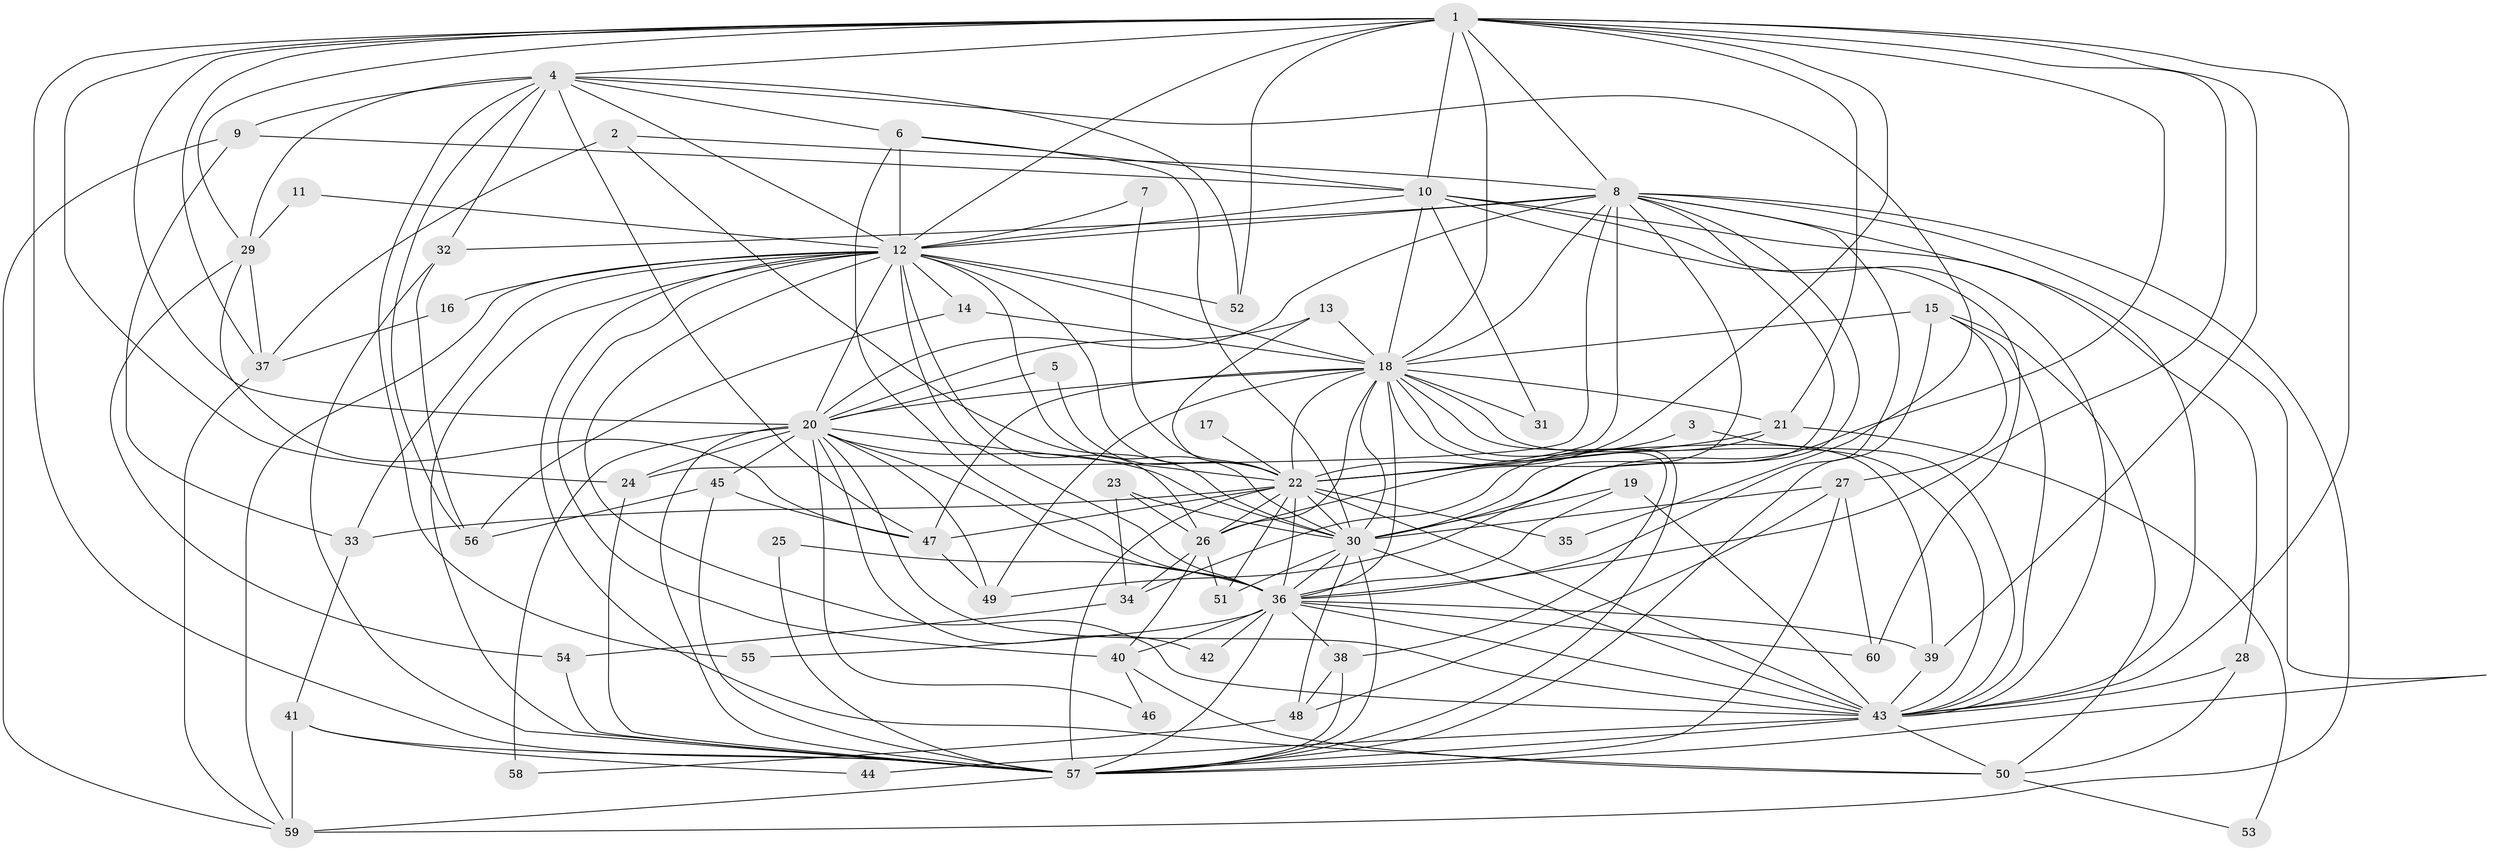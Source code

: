 // original degree distribution, {24: 0.025, 25: 0.008333333333333333, 21: 0.008333333333333333, 20: 0.025, 19: 0.008333333333333333, 18: 0.008333333333333333, 3: 0.14166666666666666, 9: 0.008333333333333333, 4: 0.10833333333333334, 11: 0.008333333333333333, 2: 0.575, 6: 0.03333333333333333, 7: 0.008333333333333333, 5: 0.025, 8: 0.008333333333333333}
// Generated by graph-tools (version 1.1) at 2025/01/03/09/25 03:01:32]
// undirected, 60 vertices, 185 edges
graph export_dot {
graph [start="1"]
  node [color=gray90,style=filled];
  1;
  2;
  3;
  4;
  5;
  6;
  7;
  8;
  9;
  10;
  11;
  12;
  13;
  14;
  15;
  16;
  17;
  18;
  19;
  20;
  21;
  22;
  23;
  24;
  25;
  26;
  27;
  28;
  29;
  30;
  31;
  32;
  33;
  34;
  35;
  36;
  37;
  38;
  39;
  40;
  41;
  42;
  43;
  44;
  45;
  46;
  47;
  48;
  49;
  50;
  51;
  52;
  53;
  54;
  55;
  56;
  57;
  58;
  59;
  60;
  1 -- 4 [weight=1.0];
  1 -- 8 [weight=2.0];
  1 -- 10 [weight=1.0];
  1 -- 12 [weight=1.0];
  1 -- 18 [weight=1.0];
  1 -- 20 [weight=1.0];
  1 -- 21 [weight=1.0];
  1 -- 22 [weight=1.0];
  1 -- 24 [weight=1.0];
  1 -- 29 [weight=1.0];
  1 -- 30 [weight=1.0];
  1 -- 36 [weight=1.0];
  1 -- 37 [weight=1.0];
  1 -- 39 [weight=1.0];
  1 -- 43 [weight=1.0];
  1 -- 52 [weight=1.0];
  1 -- 57 [weight=1.0];
  2 -- 8 [weight=1.0];
  2 -- 30 [weight=1.0];
  2 -- 37 [weight=1.0];
  3 -- 22 [weight=1.0];
  3 -- 43 [weight=1.0];
  4 -- 6 [weight=1.0];
  4 -- 9 [weight=1.0];
  4 -- 12 [weight=1.0];
  4 -- 29 [weight=1.0];
  4 -- 32 [weight=1.0];
  4 -- 35 [weight=1.0];
  4 -- 47 [weight=1.0];
  4 -- 52 [weight=1.0];
  4 -- 55 [weight=1.0];
  4 -- 56 [weight=1.0];
  5 -- 20 [weight=1.0];
  5 -- 22 [weight=1.0];
  6 -- 10 [weight=1.0];
  6 -- 12 [weight=2.0];
  6 -- 30 [weight=1.0];
  6 -- 36 [weight=1.0];
  7 -- 12 [weight=1.0];
  7 -- 22 [weight=1.0];
  8 -- 12 [weight=1.0];
  8 -- 18 [weight=2.0];
  8 -- 20 [weight=1.0];
  8 -- 22 [weight=2.0];
  8 -- 24 [weight=1.0];
  8 -- 26 [weight=1.0];
  8 -- 30 [weight=1.0];
  8 -- 32 [weight=1.0];
  8 -- 36 [weight=1.0];
  8 -- 43 [weight=1.0];
  8 -- 49 [weight=1.0];
  8 -- 57 [weight=2.0];
  8 -- 59 [weight=1.0];
  9 -- 10 [weight=1.0];
  9 -- 33 [weight=1.0];
  9 -- 59 [weight=1.0];
  10 -- 12 [weight=1.0];
  10 -- 18 [weight=1.0];
  10 -- 28 [weight=1.0];
  10 -- 31 [weight=1.0];
  10 -- 43 [weight=1.0];
  10 -- 60 [weight=1.0];
  11 -- 12 [weight=1.0];
  11 -- 29 [weight=1.0];
  12 -- 14 [weight=1.0];
  12 -- 16 [weight=1.0];
  12 -- 18 [weight=1.0];
  12 -- 20 [weight=1.0];
  12 -- 22 [weight=1.0];
  12 -- 26 [weight=1.0];
  12 -- 30 [weight=1.0];
  12 -- 33 [weight=1.0];
  12 -- 36 [weight=1.0];
  12 -- 40 [weight=1.0];
  12 -- 43 [weight=2.0];
  12 -- 50 [weight=1.0];
  12 -- 52 [weight=1.0];
  12 -- 57 [weight=1.0];
  12 -- 59 [weight=1.0];
  13 -- 18 [weight=1.0];
  13 -- 20 [weight=1.0];
  13 -- 22 [weight=1.0];
  14 -- 18 [weight=1.0];
  14 -- 56 [weight=1.0];
  15 -- 18 [weight=1.0];
  15 -- 27 [weight=1.0];
  15 -- 43 [weight=1.0];
  15 -- 50 [weight=1.0];
  15 -- 57 [weight=1.0];
  16 -- 37 [weight=1.0];
  17 -- 22 [weight=1.0];
  18 -- 20 [weight=3.0];
  18 -- 21 [weight=1.0];
  18 -- 22 [weight=1.0];
  18 -- 26 [weight=1.0];
  18 -- 30 [weight=1.0];
  18 -- 31 [weight=1.0];
  18 -- 36 [weight=1.0];
  18 -- 38 [weight=1.0];
  18 -- 39 [weight=1.0];
  18 -- 43 [weight=2.0];
  18 -- 47 [weight=1.0];
  18 -- 49 [weight=1.0];
  18 -- 57 [weight=1.0];
  19 -- 30 [weight=1.0];
  19 -- 36 [weight=2.0];
  19 -- 43 [weight=1.0];
  20 -- 22 [weight=1.0];
  20 -- 24 [weight=1.0];
  20 -- 30 [weight=2.0];
  20 -- 36 [weight=1.0];
  20 -- 42 [weight=1.0];
  20 -- 43 [weight=1.0];
  20 -- 45 [weight=1.0];
  20 -- 46 [weight=1.0];
  20 -- 49 [weight=1.0];
  20 -- 57 [weight=1.0];
  20 -- 58 [weight=1.0];
  21 -- 22 [weight=2.0];
  21 -- 34 [weight=1.0];
  21 -- 53 [weight=1.0];
  22 -- 26 [weight=1.0];
  22 -- 30 [weight=1.0];
  22 -- 33 [weight=1.0];
  22 -- 35 [weight=1.0];
  22 -- 36 [weight=1.0];
  22 -- 43 [weight=1.0];
  22 -- 47 [weight=1.0];
  22 -- 51 [weight=1.0];
  22 -- 57 [weight=2.0];
  23 -- 26 [weight=1.0];
  23 -- 30 [weight=1.0];
  23 -- 34 [weight=1.0];
  24 -- 57 [weight=1.0];
  25 -- 36 [weight=1.0];
  25 -- 57 [weight=1.0];
  26 -- 34 [weight=1.0];
  26 -- 40 [weight=1.0];
  26 -- 51 [weight=1.0];
  27 -- 30 [weight=1.0];
  27 -- 48 [weight=1.0];
  27 -- 57 [weight=1.0];
  27 -- 60 [weight=1.0];
  28 -- 43 [weight=1.0];
  28 -- 50 [weight=1.0];
  29 -- 37 [weight=1.0];
  29 -- 47 [weight=1.0];
  29 -- 54 [weight=1.0];
  30 -- 36 [weight=2.0];
  30 -- 43 [weight=1.0];
  30 -- 48 [weight=1.0];
  30 -- 51 [weight=1.0];
  30 -- 57 [weight=3.0];
  32 -- 56 [weight=1.0];
  32 -- 57 [weight=1.0];
  33 -- 41 [weight=1.0];
  34 -- 54 [weight=1.0];
  36 -- 38 [weight=1.0];
  36 -- 39 [weight=1.0];
  36 -- 40 [weight=1.0];
  36 -- 42 [weight=1.0];
  36 -- 43 [weight=1.0];
  36 -- 55 [weight=1.0];
  36 -- 57 [weight=1.0];
  36 -- 60 [weight=1.0];
  37 -- 59 [weight=1.0];
  38 -- 48 [weight=1.0];
  38 -- 57 [weight=1.0];
  39 -- 43 [weight=1.0];
  40 -- 46 [weight=1.0];
  40 -- 50 [weight=1.0];
  41 -- 44 [weight=1.0];
  41 -- 57 [weight=1.0];
  41 -- 59 [weight=1.0];
  43 -- 44 [weight=1.0];
  43 -- 50 [weight=1.0];
  43 -- 57 [weight=2.0];
  45 -- 47 [weight=1.0];
  45 -- 56 [weight=1.0];
  45 -- 57 [weight=1.0];
  47 -- 49 [weight=1.0];
  48 -- 58 [weight=1.0];
  50 -- 53 [weight=1.0];
  54 -- 57 [weight=1.0];
  57 -- 59 [weight=2.0];
}
